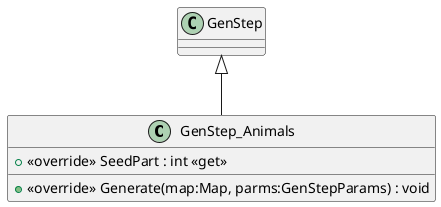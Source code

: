 @startuml
class GenStep_Animals {
    + <<override>> SeedPart : int <<get>>
    + <<override>> Generate(map:Map, parms:GenStepParams) : void
}
GenStep <|-- GenStep_Animals
@enduml
